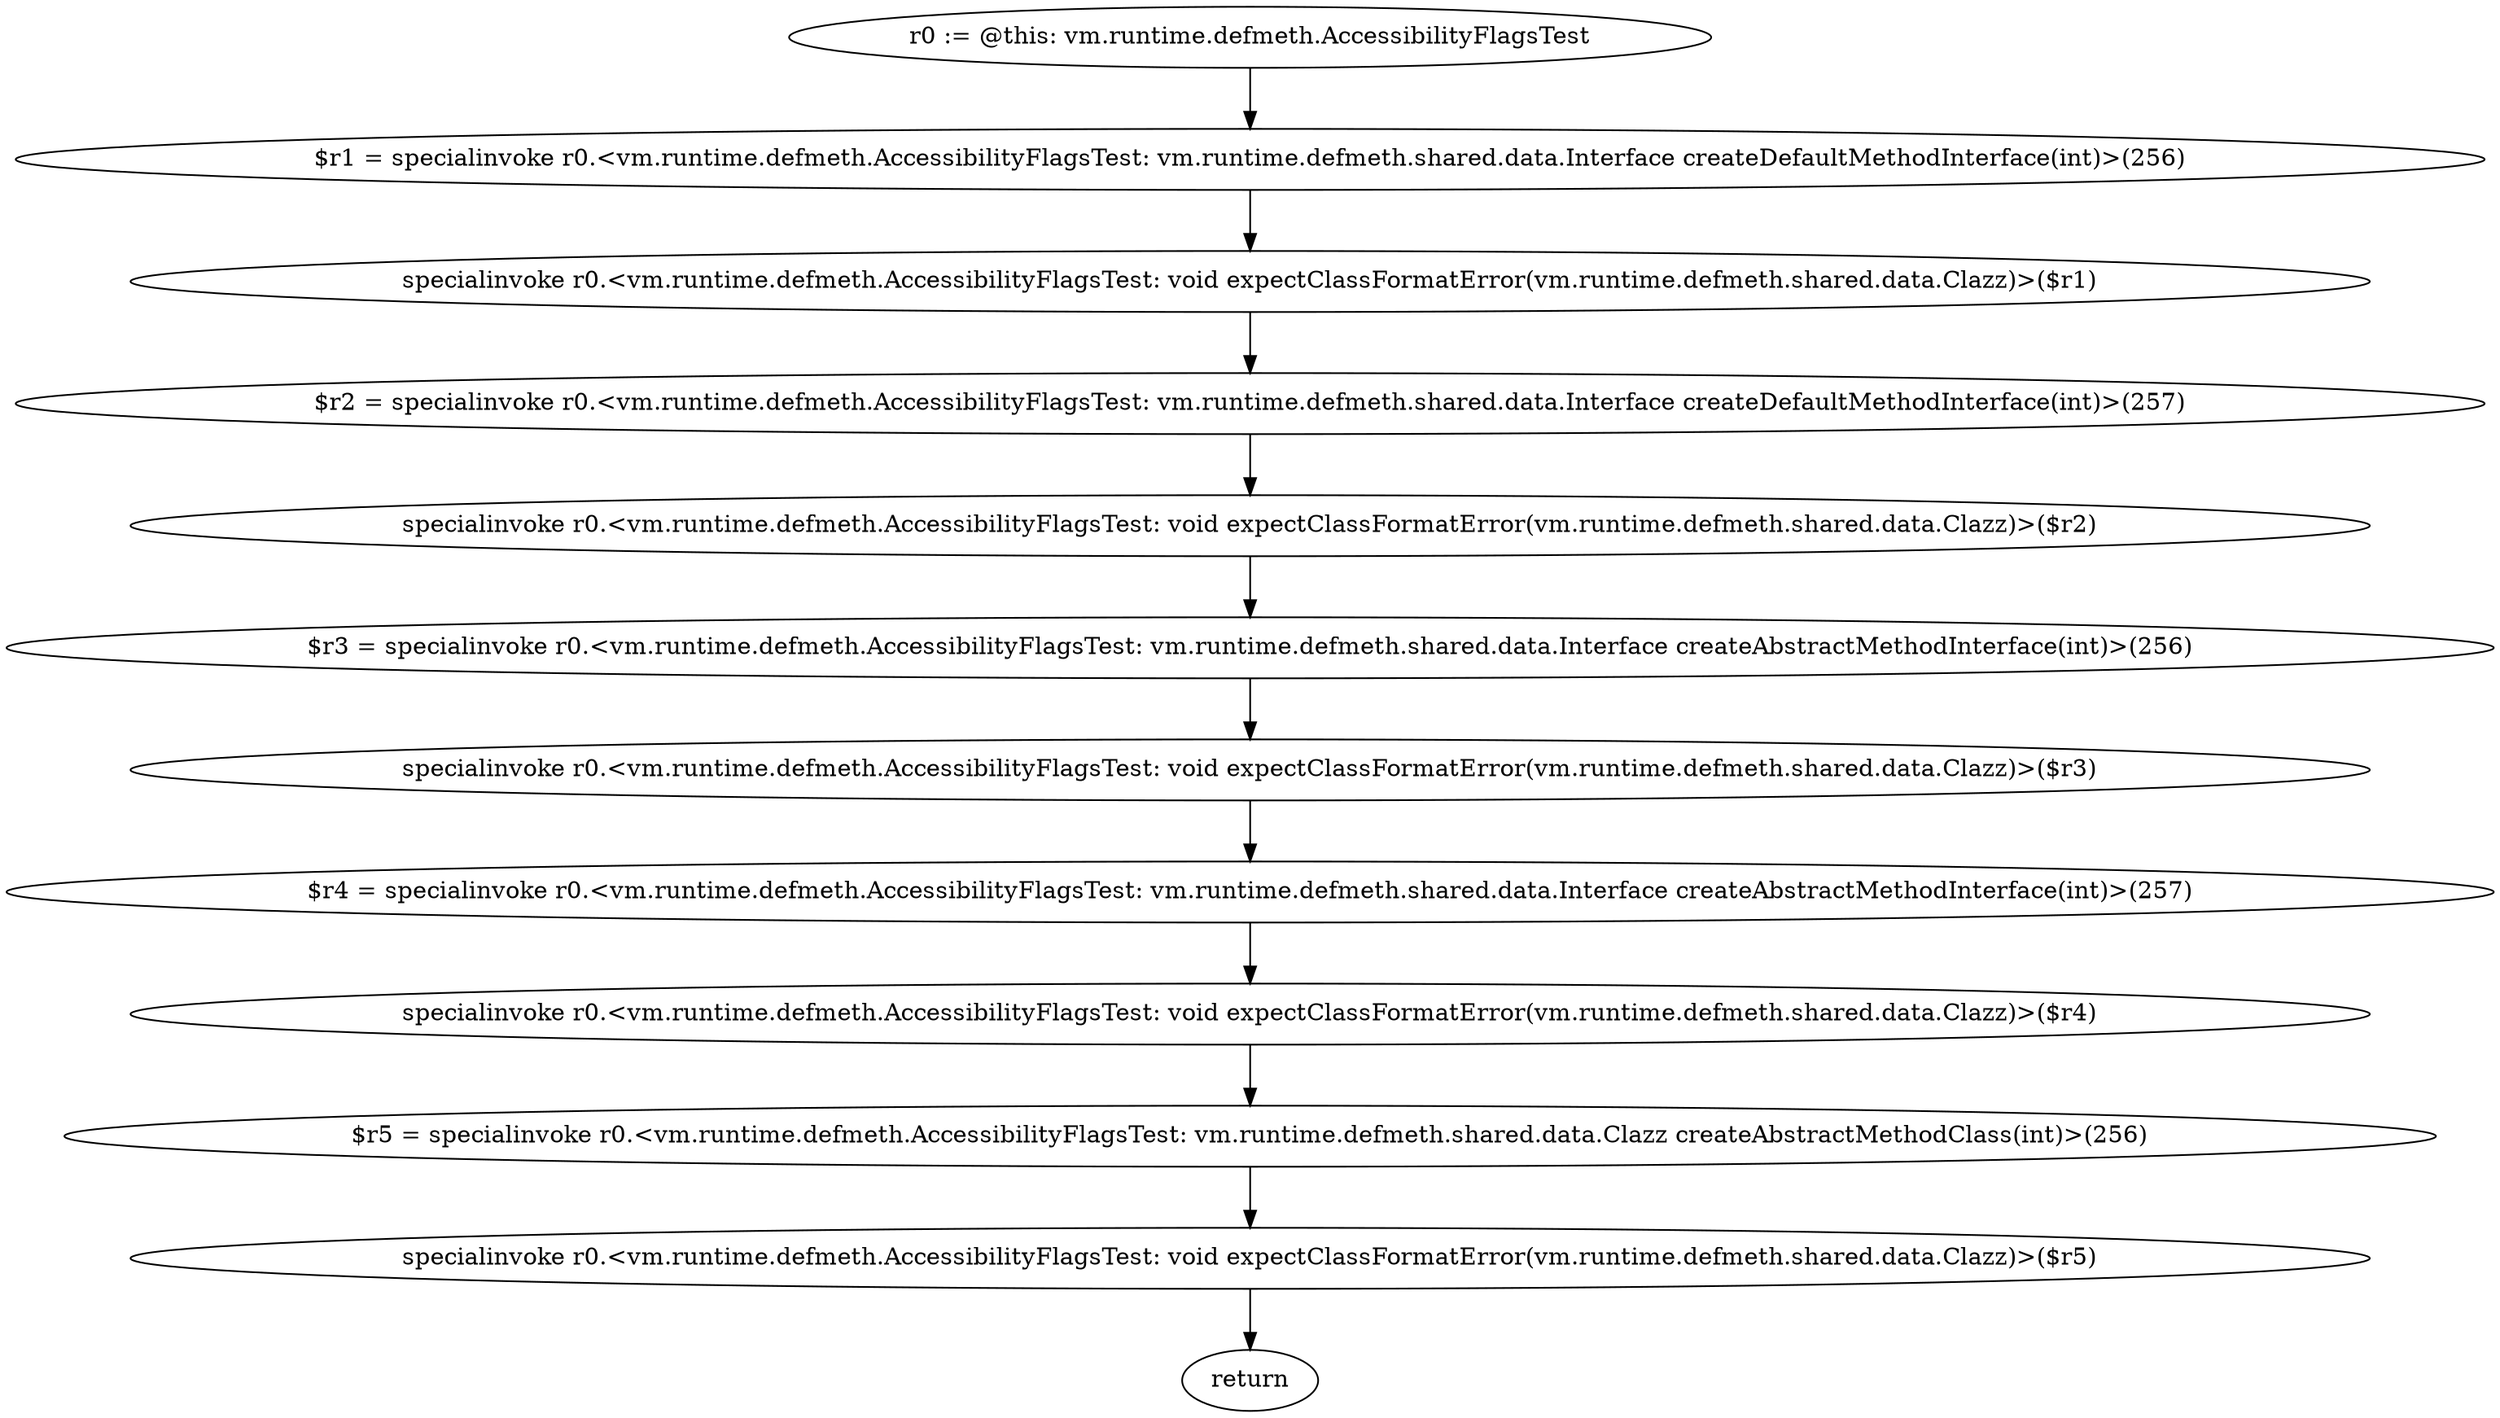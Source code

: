 digraph "unitGraph" {
    "r0 := @this: vm.runtime.defmeth.AccessibilityFlagsTest"
    "$r1 = specialinvoke r0.<vm.runtime.defmeth.AccessibilityFlagsTest: vm.runtime.defmeth.shared.data.Interface createDefaultMethodInterface(int)>(256)"
    "specialinvoke r0.<vm.runtime.defmeth.AccessibilityFlagsTest: void expectClassFormatError(vm.runtime.defmeth.shared.data.Clazz)>($r1)"
    "$r2 = specialinvoke r0.<vm.runtime.defmeth.AccessibilityFlagsTest: vm.runtime.defmeth.shared.data.Interface createDefaultMethodInterface(int)>(257)"
    "specialinvoke r0.<vm.runtime.defmeth.AccessibilityFlagsTest: void expectClassFormatError(vm.runtime.defmeth.shared.data.Clazz)>($r2)"
    "$r3 = specialinvoke r0.<vm.runtime.defmeth.AccessibilityFlagsTest: vm.runtime.defmeth.shared.data.Interface createAbstractMethodInterface(int)>(256)"
    "specialinvoke r0.<vm.runtime.defmeth.AccessibilityFlagsTest: void expectClassFormatError(vm.runtime.defmeth.shared.data.Clazz)>($r3)"
    "$r4 = specialinvoke r0.<vm.runtime.defmeth.AccessibilityFlagsTest: vm.runtime.defmeth.shared.data.Interface createAbstractMethodInterface(int)>(257)"
    "specialinvoke r0.<vm.runtime.defmeth.AccessibilityFlagsTest: void expectClassFormatError(vm.runtime.defmeth.shared.data.Clazz)>($r4)"
    "$r5 = specialinvoke r0.<vm.runtime.defmeth.AccessibilityFlagsTest: vm.runtime.defmeth.shared.data.Clazz createAbstractMethodClass(int)>(256)"
    "specialinvoke r0.<vm.runtime.defmeth.AccessibilityFlagsTest: void expectClassFormatError(vm.runtime.defmeth.shared.data.Clazz)>($r5)"
    "return"
    "r0 := @this: vm.runtime.defmeth.AccessibilityFlagsTest"->"$r1 = specialinvoke r0.<vm.runtime.defmeth.AccessibilityFlagsTest: vm.runtime.defmeth.shared.data.Interface createDefaultMethodInterface(int)>(256)";
    "$r1 = specialinvoke r0.<vm.runtime.defmeth.AccessibilityFlagsTest: vm.runtime.defmeth.shared.data.Interface createDefaultMethodInterface(int)>(256)"->"specialinvoke r0.<vm.runtime.defmeth.AccessibilityFlagsTest: void expectClassFormatError(vm.runtime.defmeth.shared.data.Clazz)>($r1)";
    "specialinvoke r0.<vm.runtime.defmeth.AccessibilityFlagsTest: void expectClassFormatError(vm.runtime.defmeth.shared.data.Clazz)>($r1)"->"$r2 = specialinvoke r0.<vm.runtime.defmeth.AccessibilityFlagsTest: vm.runtime.defmeth.shared.data.Interface createDefaultMethodInterface(int)>(257)";
    "$r2 = specialinvoke r0.<vm.runtime.defmeth.AccessibilityFlagsTest: vm.runtime.defmeth.shared.data.Interface createDefaultMethodInterface(int)>(257)"->"specialinvoke r0.<vm.runtime.defmeth.AccessibilityFlagsTest: void expectClassFormatError(vm.runtime.defmeth.shared.data.Clazz)>($r2)";
    "specialinvoke r0.<vm.runtime.defmeth.AccessibilityFlagsTest: void expectClassFormatError(vm.runtime.defmeth.shared.data.Clazz)>($r2)"->"$r3 = specialinvoke r0.<vm.runtime.defmeth.AccessibilityFlagsTest: vm.runtime.defmeth.shared.data.Interface createAbstractMethodInterface(int)>(256)";
    "$r3 = specialinvoke r0.<vm.runtime.defmeth.AccessibilityFlagsTest: vm.runtime.defmeth.shared.data.Interface createAbstractMethodInterface(int)>(256)"->"specialinvoke r0.<vm.runtime.defmeth.AccessibilityFlagsTest: void expectClassFormatError(vm.runtime.defmeth.shared.data.Clazz)>($r3)";
    "specialinvoke r0.<vm.runtime.defmeth.AccessibilityFlagsTest: void expectClassFormatError(vm.runtime.defmeth.shared.data.Clazz)>($r3)"->"$r4 = specialinvoke r0.<vm.runtime.defmeth.AccessibilityFlagsTest: vm.runtime.defmeth.shared.data.Interface createAbstractMethodInterface(int)>(257)";
    "$r4 = specialinvoke r0.<vm.runtime.defmeth.AccessibilityFlagsTest: vm.runtime.defmeth.shared.data.Interface createAbstractMethodInterface(int)>(257)"->"specialinvoke r0.<vm.runtime.defmeth.AccessibilityFlagsTest: void expectClassFormatError(vm.runtime.defmeth.shared.data.Clazz)>($r4)";
    "specialinvoke r0.<vm.runtime.defmeth.AccessibilityFlagsTest: void expectClassFormatError(vm.runtime.defmeth.shared.data.Clazz)>($r4)"->"$r5 = specialinvoke r0.<vm.runtime.defmeth.AccessibilityFlagsTest: vm.runtime.defmeth.shared.data.Clazz createAbstractMethodClass(int)>(256)";
    "$r5 = specialinvoke r0.<vm.runtime.defmeth.AccessibilityFlagsTest: vm.runtime.defmeth.shared.data.Clazz createAbstractMethodClass(int)>(256)"->"specialinvoke r0.<vm.runtime.defmeth.AccessibilityFlagsTest: void expectClassFormatError(vm.runtime.defmeth.shared.data.Clazz)>($r5)";
    "specialinvoke r0.<vm.runtime.defmeth.AccessibilityFlagsTest: void expectClassFormatError(vm.runtime.defmeth.shared.data.Clazz)>($r5)"->"return";
}
